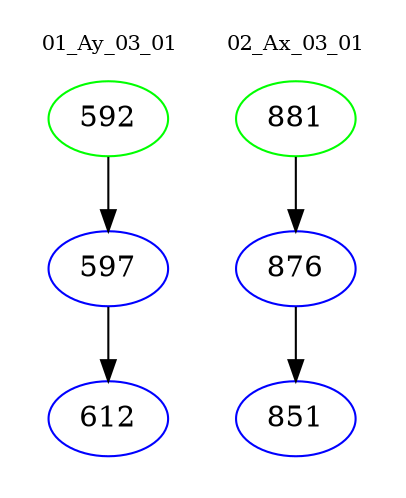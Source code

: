 digraph{
subgraph cluster_0 {
color = white
label = "01_Ay_03_01";
fontsize=10;
T0_592 [label="592", color="green"]
T0_592 -> T0_597 [color="black"]
T0_597 [label="597", color="blue"]
T0_597 -> T0_612 [color="black"]
T0_612 [label="612", color="blue"]
}
subgraph cluster_1 {
color = white
label = "02_Ax_03_01";
fontsize=10;
T1_881 [label="881", color="green"]
T1_881 -> T1_876 [color="black"]
T1_876 [label="876", color="blue"]
T1_876 -> T1_851 [color="black"]
T1_851 [label="851", color="blue"]
}
}
